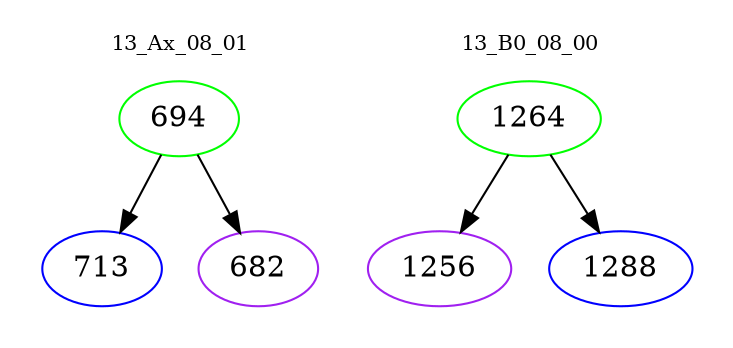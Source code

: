 digraph{
subgraph cluster_0 {
color = white
label = "13_Ax_08_01";
fontsize=10;
T0_694 [label="694", color="green"]
T0_694 -> T0_713 [color="black"]
T0_713 [label="713", color="blue"]
T0_694 -> T0_682 [color="black"]
T0_682 [label="682", color="purple"]
}
subgraph cluster_1 {
color = white
label = "13_B0_08_00";
fontsize=10;
T1_1264 [label="1264", color="green"]
T1_1264 -> T1_1256 [color="black"]
T1_1256 [label="1256", color="purple"]
T1_1264 -> T1_1288 [color="black"]
T1_1288 [label="1288", color="blue"]
}
}
